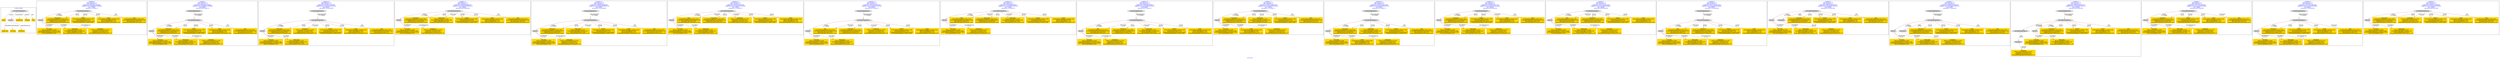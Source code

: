 digraph n0 {
fontcolor="blue"
remincross="true"
label="s01-cb.csv"
subgraph cluster_0 {
label="1-correct model"
n2[style="filled",color="white",fillcolor="lightgray",label="CulturalHeritageObject1"];
n3[shape="plaintext",style="filled",fillcolor="gold",label="Dated"];
n4[style="filled",color="white",fillcolor="lightgray",label="Person1"];
n5[shape="plaintext",style="filled",fillcolor="gold",label="Dimensions"];
n6[shape="plaintext",style="filled",fillcolor="gold",label="Medium"];
n7[shape="plaintext",style="filled",fillcolor="gold",label="Title"];
n8[shape="plaintext",style="filled",fillcolor="gold",label="Begin Date"];
n9[shape="plaintext",style="filled",fillcolor="gold",label="End Date"];
n10[shape="plaintext",style="filled",fillcolor="gold",label="Attribution"];
}
subgraph cluster_1 {
label="candidate 0\nlink coherence:1.0\nnode coherence:1.0\nconfidence:0.5625434672488391\nmapping score:0.6398954414638988\ncost:7.99998\n-precision:1.0-recall:1.0"
n12[style="filled",color="white",fillcolor="lightgray",label="CulturalHeritageObject1"];
n13[style="filled",color="white",fillcolor="lightgray",label="Person1"];
n14[shape="plaintext",style="filled",fillcolor="gold",label="End Date\n[Person,dateOfDeath,0.656]\n[CulturalHeritageObject,created,0.236]\n[CulturalHeritageObject,provenance,0.067]\n[Person,dateOfBirth,0.041]"];
n15[shape="plaintext",style="filled",fillcolor="gold",label="Begin Date\n[Person,dateOfBirth,0.335]\n[CulturalHeritageObject,created,0.302]\n[Person,dateOfDeath,0.249]\n[CulturalHeritageObject,provenance,0.113]"];
n16[shape="plaintext",style="filled",fillcolor="gold",label="Dimensions\n[CulturalHeritageObject,extent,0.981]\n[CulturalHeritageObject,description,0.013]\n[WebResource,classLink,0.003]\n[CulturalHeritageObject,provenance,0.002]"];
n17[shape="plaintext",style="filled",fillcolor="gold",label="Attribution\n[Person,nameOfThePerson,0.378]\n[Document,classLink,0.263]\n[WebResource,classLink,0.184]\n[CulturalHeritageObject,provenance,0.175]"];
n18[shape="plaintext",style="filled",fillcolor="gold",label="Medium\n[CulturalHeritageObject,medium,0.766]\n[Concept,prefLabel,0.175]\n[CulturalHeritageObject,description,0.053]\n[CulturalHeritageObject,extent,0.006]"];
n19[shape="plaintext",style="filled",fillcolor="gold",label="Dated\n[CulturalHeritageObject,created,0.476]\n[Person,dateOfBirth,0.197]\n[Person,dateOfDeath,0.176]\n[CulturalHeritageObject,provenance,0.151]"];
n20[shape="plaintext",style="filled",fillcolor="gold",label="Title\n[CulturalHeritageObject,title,0.345]\n[CulturalHeritageObject,description,0.266]\n[Document,classLink,0.222]\n[CulturalHeritageObject,provenance,0.167]"];
}
subgraph cluster_2 {
label="candidate 1\nlink coherence:1.0\nnode coherence:1.0\nconfidence:0.5625434672488391\nmapping score:0.6398954414638988\ncost:8.99997\n-precision:0.89-recall:1.0"
n22[style="filled",color="white",fillcolor="lightgray",label="CulturalHeritageObject1"];
n23[style="filled",color="white",fillcolor="lightgray",label="Person1"];
n24[style="filled",color="white",fillcolor="lightgray",label="EuropeanaAggregation1"];
n25[shape="plaintext",style="filled",fillcolor="gold",label="End Date\n[Person,dateOfDeath,0.656]\n[CulturalHeritageObject,created,0.236]\n[CulturalHeritageObject,provenance,0.067]\n[Person,dateOfBirth,0.041]"];
n26[shape="plaintext",style="filled",fillcolor="gold",label="Begin Date\n[Person,dateOfBirth,0.335]\n[CulturalHeritageObject,created,0.302]\n[Person,dateOfDeath,0.249]\n[CulturalHeritageObject,provenance,0.113]"];
n27[shape="plaintext",style="filled",fillcolor="gold",label="Dimensions\n[CulturalHeritageObject,extent,0.981]\n[CulturalHeritageObject,description,0.013]\n[WebResource,classLink,0.003]\n[CulturalHeritageObject,provenance,0.002]"];
n28[shape="plaintext",style="filled",fillcolor="gold",label="Attribution\n[Person,nameOfThePerson,0.378]\n[Document,classLink,0.263]\n[WebResource,classLink,0.184]\n[CulturalHeritageObject,provenance,0.175]"];
n29[shape="plaintext",style="filled",fillcolor="gold",label="Medium\n[CulturalHeritageObject,medium,0.766]\n[Concept,prefLabel,0.175]\n[CulturalHeritageObject,description,0.053]\n[CulturalHeritageObject,extent,0.006]"];
n30[shape="plaintext",style="filled",fillcolor="gold",label="Dated\n[CulturalHeritageObject,created,0.476]\n[Person,dateOfBirth,0.197]\n[Person,dateOfDeath,0.176]\n[CulturalHeritageObject,provenance,0.151]"];
n31[shape="plaintext",style="filled",fillcolor="gold",label="Title\n[CulturalHeritageObject,title,0.345]\n[CulturalHeritageObject,description,0.266]\n[Document,classLink,0.222]\n[CulturalHeritageObject,provenance,0.167]"];
}
subgraph cluster_3 {
label="candidate 10\nlink coherence:1.0\nnode coherence:1.0\nconfidence:0.5335931215596266\nmapping score:0.6302453262341613\ncost:8.99997\n-precision:0.78-recall:0.88"
n33[style="filled",color="white",fillcolor="lightgray",label="CulturalHeritageObject1"];
n34[style="filled",color="white",fillcolor="lightgray",label="Person1"];
n35[style="filled",color="white",fillcolor="lightgray",label="EuropeanaAggregation1"];
n36[shape="plaintext",style="filled",fillcolor="gold",label="End Date\n[Person,dateOfDeath,0.656]\n[CulturalHeritageObject,created,0.236]\n[CulturalHeritageObject,provenance,0.067]\n[Person,dateOfBirth,0.041]"];
n37[shape="plaintext",style="filled",fillcolor="gold",label="Begin Date\n[Person,dateOfBirth,0.335]\n[CulturalHeritageObject,created,0.302]\n[Person,dateOfDeath,0.249]\n[CulturalHeritageObject,provenance,0.113]"];
n38[shape="plaintext",style="filled",fillcolor="gold",label="Dimensions\n[CulturalHeritageObject,extent,0.981]\n[CulturalHeritageObject,description,0.013]\n[WebResource,classLink,0.003]\n[CulturalHeritageObject,provenance,0.002]"];
n39[shape="plaintext",style="filled",fillcolor="gold",label="Attribution\n[Person,nameOfThePerson,0.378]\n[Document,classLink,0.263]\n[WebResource,classLink,0.184]\n[CulturalHeritageObject,provenance,0.175]"];
n40[shape="plaintext",style="filled",fillcolor="gold",label="Medium\n[CulturalHeritageObject,medium,0.766]\n[Concept,prefLabel,0.175]\n[CulturalHeritageObject,description,0.053]\n[CulturalHeritageObject,extent,0.006]"];
n41[shape="plaintext",style="filled",fillcolor="gold",label="Dated\n[CulturalHeritageObject,created,0.476]\n[Person,dateOfBirth,0.197]\n[Person,dateOfDeath,0.176]\n[CulturalHeritageObject,provenance,0.151]"];
n42[shape="plaintext",style="filled",fillcolor="gold",label="Title\n[CulturalHeritageObject,title,0.345]\n[CulturalHeritageObject,description,0.266]\n[Document,classLink,0.222]\n[CulturalHeritageObject,provenance,0.167]"];
}
subgraph cluster_4 {
label="candidate 11\nlink coherence:1.0\nnode coherence:1.0\nconfidence:0.5309203993863635\nmapping score:0.6293544188430736\ncost:7.99998\n-precision:0.88-recall:0.88"
n44[style="filled",color="white",fillcolor="lightgray",label="CulturalHeritageObject1"];
n45[style="filled",color="white",fillcolor="lightgray",label="Person1"];
n46[shape="plaintext",style="filled",fillcolor="gold",label="End Date\n[Person,dateOfDeath,0.656]\n[CulturalHeritageObject,created,0.236]\n[CulturalHeritageObject,provenance,0.067]\n[Person,dateOfBirth,0.041]"];
n47[shape="plaintext",style="filled",fillcolor="gold",label="Dimensions\n[CulturalHeritageObject,extent,0.981]\n[CulturalHeritageObject,description,0.013]\n[WebResource,classLink,0.003]\n[CulturalHeritageObject,provenance,0.002]"];
n48[shape="plaintext",style="filled",fillcolor="gold",label="Attribution\n[Person,nameOfThePerson,0.378]\n[Document,classLink,0.263]\n[WebResource,classLink,0.184]\n[CulturalHeritageObject,provenance,0.175]"];
n49[shape="plaintext",style="filled",fillcolor="gold",label="Begin Date\n[Person,dateOfBirth,0.335]\n[CulturalHeritageObject,created,0.302]\n[Person,dateOfDeath,0.249]\n[CulturalHeritageObject,provenance,0.113]"];
n50[shape="plaintext",style="filled",fillcolor="gold",label="Medium\n[CulturalHeritageObject,medium,0.766]\n[Concept,prefLabel,0.175]\n[CulturalHeritageObject,description,0.053]\n[CulturalHeritageObject,extent,0.006]"];
n51[shape="plaintext",style="filled",fillcolor="gold",label="Dated\n[CulturalHeritageObject,created,0.476]\n[Person,dateOfBirth,0.197]\n[Person,dateOfDeath,0.176]\n[CulturalHeritageObject,provenance,0.151]"];
n52[shape="plaintext",style="filled",fillcolor="gold",label="Title\n[CulturalHeritageObject,title,0.345]\n[CulturalHeritageObject,description,0.266]\n[Document,classLink,0.222]\n[CulturalHeritageObject,provenance,0.167]"];
}
subgraph cluster_5 {
label="candidate 12\nlink coherence:1.0\nnode coherence:1.0\nconfidence:0.5309203993863635\nmapping score:0.6293544188430736\ncost:8.99997\n-precision:0.78-recall:0.88"
n54[style="filled",color="white",fillcolor="lightgray",label="CulturalHeritageObject1"];
n55[style="filled",color="white",fillcolor="lightgray",label="Person1"];
n56[style="filled",color="white",fillcolor="lightgray",label="EuropeanaAggregation1"];
n57[shape="plaintext",style="filled",fillcolor="gold",label="End Date\n[Person,dateOfDeath,0.656]\n[CulturalHeritageObject,created,0.236]\n[CulturalHeritageObject,provenance,0.067]\n[Person,dateOfBirth,0.041]"];
n58[shape="plaintext",style="filled",fillcolor="gold",label="Dimensions\n[CulturalHeritageObject,extent,0.981]\n[CulturalHeritageObject,description,0.013]\n[WebResource,classLink,0.003]\n[CulturalHeritageObject,provenance,0.002]"];
n59[shape="plaintext",style="filled",fillcolor="gold",label="Attribution\n[Person,nameOfThePerson,0.378]\n[Document,classLink,0.263]\n[WebResource,classLink,0.184]\n[CulturalHeritageObject,provenance,0.175]"];
n60[shape="plaintext",style="filled",fillcolor="gold",label="Begin Date\n[Person,dateOfBirth,0.335]\n[CulturalHeritageObject,created,0.302]\n[Person,dateOfDeath,0.249]\n[CulturalHeritageObject,provenance,0.113]"];
n61[shape="plaintext",style="filled",fillcolor="gold",label="Medium\n[CulturalHeritageObject,medium,0.766]\n[Concept,prefLabel,0.175]\n[CulturalHeritageObject,description,0.053]\n[CulturalHeritageObject,extent,0.006]"];
n62[shape="plaintext",style="filled",fillcolor="gold",label="Dated\n[CulturalHeritageObject,created,0.476]\n[Person,dateOfBirth,0.197]\n[Person,dateOfDeath,0.176]\n[CulturalHeritageObject,provenance,0.151]"];
n63[shape="plaintext",style="filled",fillcolor="gold",label="Title\n[CulturalHeritageObject,title,0.345]\n[CulturalHeritageObject,description,0.266]\n[Document,classLink,0.222]\n[CulturalHeritageObject,provenance,0.167]"];
}
subgraph cluster_6 {
label="candidate 13\nlink coherence:1.0\nnode coherence:1.0\nconfidence:0.5222267051081305\nmapping score:0.6264565207503292\ncost:7.99998\n-precision:0.75-recall:0.75"
n65[style="filled",color="white",fillcolor="lightgray",label="CulturalHeritageObject1"];
n66[style="filled",color="white",fillcolor="lightgray",label="Person1"];
n67[shape="plaintext",style="filled",fillcolor="gold",label="End Date\n[Person,dateOfDeath,0.656]\n[CulturalHeritageObject,created,0.236]\n[CulturalHeritageObject,provenance,0.067]\n[Person,dateOfBirth,0.041]"];
n68[shape="plaintext",style="filled",fillcolor="gold",label="Title\n[CulturalHeritageObject,title,0.345]\n[CulturalHeritageObject,description,0.266]\n[Document,classLink,0.222]\n[CulturalHeritageObject,provenance,0.167]"];
n69[shape="plaintext",style="filled",fillcolor="gold",label="Begin Date\n[Person,dateOfBirth,0.335]\n[CulturalHeritageObject,created,0.302]\n[Person,dateOfDeath,0.249]\n[CulturalHeritageObject,provenance,0.113]"];
n70[shape="plaintext",style="filled",fillcolor="gold",label="Dimensions\n[CulturalHeritageObject,extent,0.981]\n[CulturalHeritageObject,description,0.013]\n[WebResource,classLink,0.003]\n[CulturalHeritageObject,provenance,0.002]"];
n71[shape="plaintext",style="filled",fillcolor="gold",label="Attribution\n[Person,nameOfThePerson,0.378]\n[Document,classLink,0.263]\n[WebResource,classLink,0.184]\n[CulturalHeritageObject,provenance,0.175]"];
n72[shape="plaintext",style="filled",fillcolor="gold",label="Medium\n[CulturalHeritageObject,medium,0.766]\n[Concept,prefLabel,0.175]\n[CulturalHeritageObject,description,0.053]\n[CulturalHeritageObject,extent,0.006]"];
n73[shape="plaintext",style="filled",fillcolor="gold",label="Dated\n[CulturalHeritageObject,created,0.476]\n[Person,dateOfBirth,0.197]\n[Person,dateOfDeath,0.176]\n[CulturalHeritageObject,provenance,0.151]"];
}
subgraph cluster_7 {
label="candidate 14\nlink coherence:1.0\nnode coherence:1.0\nconfidence:0.5222267051081305\nmapping score:0.6264565207503292\ncost:8.99997\n-precision:0.67-recall:0.75"
n75[style="filled",color="white",fillcolor="lightgray",label="CulturalHeritageObject1"];
n76[style="filled",color="white",fillcolor="lightgray",label="Person1"];
n77[style="filled",color="white",fillcolor="lightgray",label="EuropeanaAggregation1"];
n78[shape="plaintext",style="filled",fillcolor="gold",label="End Date\n[Person,dateOfDeath,0.656]\n[CulturalHeritageObject,created,0.236]\n[CulturalHeritageObject,provenance,0.067]\n[Person,dateOfBirth,0.041]"];
n79[shape="plaintext",style="filled",fillcolor="gold",label="Title\n[CulturalHeritageObject,title,0.345]\n[CulturalHeritageObject,description,0.266]\n[Document,classLink,0.222]\n[CulturalHeritageObject,provenance,0.167]"];
n80[shape="plaintext",style="filled",fillcolor="gold",label="Begin Date\n[Person,dateOfBirth,0.335]\n[CulturalHeritageObject,created,0.302]\n[Person,dateOfDeath,0.249]\n[CulturalHeritageObject,provenance,0.113]"];
n81[shape="plaintext",style="filled",fillcolor="gold",label="Dimensions\n[CulturalHeritageObject,extent,0.981]\n[CulturalHeritageObject,description,0.013]\n[WebResource,classLink,0.003]\n[CulturalHeritageObject,provenance,0.002]"];
n82[shape="plaintext",style="filled",fillcolor="gold",label="Attribution\n[Person,nameOfThePerson,0.378]\n[Document,classLink,0.263]\n[WebResource,classLink,0.184]\n[CulturalHeritageObject,provenance,0.175]"];
n83[shape="plaintext",style="filled",fillcolor="gold",label="Medium\n[CulturalHeritageObject,medium,0.766]\n[Concept,prefLabel,0.175]\n[CulturalHeritageObject,description,0.053]\n[CulturalHeritageObject,extent,0.006]"];
n84[shape="plaintext",style="filled",fillcolor="gold",label="Dated\n[CulturalHeritageObject,created,0.476]\n[Person,dateOfBirth,0.197]\n[Person,dateOfDeath,0.176]\n[CulturalHeritageObject,provenance,0.151]"];
}
subgraph cluster_8 {
label="candidate 15\nlink coherence:1.0\nnode coherence:1.0\nconfidence:0.5195539829348673\nmapping score:0.6255656133592415\ncost:7.99998\n-precision:0.75-recall:0.75"
n86[style="filled",color="white",fillcolor="lightgray",label="CulturalHeritageObject1"];
n87[style="filled",color="white",fillcolor="lightgray",label="Person1"];
n88[shape="plaintext",style="filled",fillcolor="gold",label="End Date\n[Person,dateOfDeath,0.656]\n[CulturalHeritageObject,created,0.236]\n[CulturalHeritageObject,provenance,0.067]\n[Person,dateOfBirth,0.041]"];
n89[shape="plaintext",style="filled",fillcolor="gold",label="Title\n[CulturalHeritageObject,title,0.345]\n[CulturalHeritageObject,description,0.266]\n[Document,classLink,0.222]\n[CulturalHeritageObject,provenance,0.167]"];
n90[shape="plaintext",style="filled",fillcolor="gold",label="Dimensions\n[CulturalHeritageObject,extent,0.981]\n[CulturalHeritageObject,description,0.013]\n[WebResource,classLink,0.003]\n[CulturalHeritageObject,provenance,0.002]"];
n91[shape="plaintext",style="filled",fillcolor="gold",label="Attribution\n[Person,nameOfThePerson,0.378]\n[Document,classLink,0.263]\n[WebResource,classLink,0.184]\n[CulturalHeritageObject,provenance,0.175]"];
n92[shape="plaintext",style="filled",fillcolor="gold",label="Begin Date\n[Person,dateOfBirth,0.335]\n[CulturalHeritageObject,created,0.302]\n[Person,dateOfDeath,0.249]\n[CulturalHeritageObject,provenance,0.113]"];
n93[shape="plaintext",style="filled",fillcolor="gold",label="Medium\n[CulturalHeritageObject,medium,0.766]\n[Concept,prefLabel,0.175]\n[CulturalHeritageObject,description,0.053]\n[CulturalHeritageObject,extent,0.006]"];
n94[shape="plaintext",style="filled",fillcolor="gold",label="Dated\n[CulturalHeritageObject,created,0.476]\n[Person,dateOfBirth,0.197]\n[Person,dateOfDeath,0.176]\n[CulturalHeritageObject,provenance,0.151]"];
}
subgraph cluster_9 {
label="candidate 16\nlink coherence:1.0\nnode coherence:1.0\nconfidence:0.5195539829348673\nmapping score:0.6255656133592415\ncost:8.99997\n-precision:0.67-recall:0.75"
n96[style="filled",color="white",fillcolor="lightgray",label="CulturalHeritageObject1"];
n97[style="filled",color="white",fillcolor="lightgray",label="Person1"];
n98[style="filled",color="white",fillcolor="lightgray",label="EuropeanaAggregation1"];
n99[shape="plaintext",style="filled",fillcolor="gold",label="End Date\n[Person,dateOfDeath,0.656]\n[CulturalHeritageObject,created,0.236]\n[CulturalHeritageObject,provenance,0.067]\n[Person,dateOfBirth,0.041]"];
n100[shape="plaintext",style="filled",fillcolor="gold",label="Title\n[CulturalHeritageObject,title,0.345]\n[CulturalHeritageObject,description,0.266]\n[Document,classLink,0.222]\n[CulturalHeritageObject,provenance,0.167]"];
n101[shape="plaintext",style="filled",fillcolor="gold",label="Dimensions\n[CulturalHeritageObject,extent,0.981]\n[CulturalHeritageObject,description,0.013]\n[WebResource,classLink,0.003]\n[CulturalHeritageObject,provenance,0.002]"];
n102[shape="plaintext",style="filled",fillcolor="gold",label="Attribution\n[Person,nameOfThePerson,0.378]\n[Document,classLink,0.263]\n[WebResource,classLink,0.184]\n[CulturalHeritageObject,provenance,0.175]"];
n103[shape="plaintext",style="filled",fillcolor="gold",label="Begin Date\n[Person,dateOfBirth,0.335]\n[CulturalHeritageObject,created,0.302]\n[Person,dateOfDeath,0.249]\n[CulturalHeritageObject,provenance,0.113]"];
n104[shape="plaintext",style="filled",fillcolor="gold",label="Medium\n[CulturalHeritageObject,medium,0.766]\n[Concept,prefLabel,0.175]\n[CulturalHeritageObject,description,0.053]\n[CulturalHeritageObject,extent,0.006]"];
n105[shape="plaintext",style="filled",fillcolor="gold",label="Dated\n[CulturalHeritageObject,created,0.476]\n[Person,dateOfBirth,0.197]\n[Person,dateOfDeath,0.176]\n[CulturalHeritageObject,provenance,0.151]"];
}
subgraph cluster_10 {
label="candidate 17\nlink coherence:1.0\nnode coherence:1.0\nconfidence:0.5180157300412589\nmapping score:0.6250528623947054\ncost:7.99998\n-precision:0.75-recall:0.75"
n107[style="filled",color="white",fillcolor="lightgray",label="CulturalHeritageObject1"];
n108[style="filled",color="white",fillcolor="lightgray",label="Person1"];
n109[shape="plaintext",style="filled",fillcolor="gold",label="End Date\n[Person,dateOfDeath,0.656]\n[CulturalHeritageObject,created,0.236]\n[CulturalHeritageObject,provenance,0.067]\n[Person,dateOfBirth,0.041]"];
n110[shape="plaintext",style="filled",fillcolor="gold",label="Dated\n[CulturalHeritageObject,created,0.476]\n[Person,dateOfBirth,0.197]\n[Person,dateOfDeath,0.176]\n[CulturalHeritageObject,provenance,0.151]"];
n111[shape="plaintext",style="filled",fillcolor="gold",label="Dimensions\n[CulturalHeritageObject,extent,0.981]\n[CulturalHeritageObject,description,0.013]\n[WebResource,classLink,0.003]\n[CulturalHeritageObject,provenance,0.002]"];
n112[shape="plaintext",style="filled",fillcolor="gold",label="Attribution\n[Person,nameOfThePerson,0.378]\n[Document,classLink,0.263]\n[WebResource,classLink,0.184]\n[CulturalHeritageObject,provenance,0.175]"];
n113[shape="plaintext",style="filled",fillcolor="gold",label="Begin Date\n[Person,dateOfBirth,0.335]\n[CulturalHeritageObject,created,0.302]\n[Person,dateOfDeath,0.249]\n[CulturalHeritageObject,provenance,0.113]"];
n114[shape="plaintext",style="filled",fillcolor="gold",label="Medium\n[CulturalHeritageObject,medium,0.766]\n[Concept,prefLabel,0.175]\n[CulturalHeritageObject,description,0.053]\n[CulturalHeritageObject,extent,0.006]"];
n115[shape="plaintext",style="filled",fillcolor="gold",label="Title\n[CulturalHeritageObject,title,0.345]\n[CulturalHeritageObject,description,0.266]\n[Document,classLink,0.222]\n[CulturalHeritageObject,provenance,0.167]"];
}
subgraph cluster_11 {
label="candidate 18\nlink coherence:1.0\nnode coherence:1.0\nconfidence:0.5180157300412589\nmapping score:0.6250528623947054\ncost:8.99997\n-precision:0.67-recall:0.75"
n117[style="filled",color="white",fillcolor="lightgray",label="CulturalHeritageObject1"];
n118[style="filled",color="white",fillcolor="lightgray",label="Person1"];
n119[style="filled",color="white",fillcolor="lightgray",label="EuropeanaAggregation1"];
n120[shape="plaintext",style="filled",fillcolor="gold",label="End Date\n[Person,dateOfDeath,0.656]\n[CulturalHeritageObject,created,0.236]\n[CulturalHeritageObject,provenance,0.067]\n[Person,dateOfBirth,0.041]"];
n121[shape="plaintext",style="filled",fillcolor="gold",label="Dated\n[CulturalHeritageObject,created,0.476]\n[Person,dateOfBirth,0.197]\n[Person,dateOfDeath,0.176]\n[CulturalHeritageObject,provenance,0.151]"];
n122[shape="plaintext",style="filled",fillcolor="gold",label="Dimensions\n[CulturalHeritageObject,extent,0.981]\n[CulturalHeritageObject,description,0.013]\n[WebResource,classLink,0.003]\n[CulturalHeritageObject,provenance,0.002]"];
n123[shape="plaintext",style="filled",fillcolor="gold",label="Attribution\n[Person,nameOfThePerson,0.378]\n[Document,classLink,0.263]\n[WebResource,classLink,0.184]\n[CulturalHeritageObject,provenance,0.175]"];
n124[shape="plaintext",style="filled",fillcolor="gold",label="Begin Date\n[Person,dateOfBirth,0.335]\n[CulturalHeritageObject,created,0.302]\n[Person,dateOfDeath,0.249]\n[CulturalHeritageObject,provenance,0.113]"];
n125[shape="plaintext",style="filled",fillcolor="gold",label="Medium\n[CulturalHeritageObject,medium,0.766]\n[Concept,prefLabel,0.175]\n[CulturalHeritageObject,description,0.053]\n[CulturalHeritageObject,extent,0.006]"];
n126[shape="plaintext",style="filled",fillcolor="gold",label="Title\n[CulturalHeritageObject,title,0.345]\n[CulturalHeritageObject,description,0.266]\n[Document,classLink,0.222]\n[CulturalHeritageObject,provenance,0.167]"];
}
subgraph cluster_12 {
label="candidate 19\nlink coherence:1.0\nnode coherence:1.0\nconfidence:0.5159937973377374\nmapping score:0.6243788848268649\ncost:7.99998\n-precision:0.88-recall:0.88"
n128[style="filled",color="white",fillcolor="lightgray",label="CulturalHeritageObject1"];
n129[style="filled",color="white",fillcolor="lightgray",label="Person1"];
n130[shape="plaintext",style="filled",fillcolor="gold",label="End Date\n[Person,dateOfDeath,0.656]\n[CulturalHeritageObject,created,0.236]\n[CulturalHeritageObject,provenance,0.067]\n[Person,dateOfBirth,0.041]"];
n131[shape="plaintext",style="filled",fillcolor="gold",label="Begin Date\n[Person,dateOfBirth,0.335]\n[CulturalHeritageObject,created,0.302]\n[Person,dateOfDeath,0.249]\n[CulturalHeritageObject,provenance,0.113]"];
n132[shape="plaintext",style="filled",fillcolor="gold",label="Dimensions\n[CulturalHeritageObject,extent,0.981]\n[CulturalHeritageObject,description,0.013]\n[WebResource,classLink,0.003]\n[CulturalHeritageObject,provenance,0.002]"];
n133[shape="plaintext",style="filled",fillcolor="gold",label="Attribution\n[Person,nameOfThePerson,0.378]\n[Document,classLink,0.263]\n[WebResource,classLink,0.184]\n[CulturalHeritageObject,provenance,0.175]"];
n134[shape="plaintext",style="filled",fillcolor="gold",label="Medium\n[CulturalHeritageObject,medium,0.766]\n[Concept,prefLabel,0.175]\n[CulturalHeritageObject,description,0.053]\n[CulturalHeritageObject,extent,0.006]"];
n135[shape="plaintext",style="filled",fillcolor="gold",label="Dated\n[CulturalHeritageObject,created,0.476]\n[Person,dateOfBirth,0.197]\n[Person,dateOfDeath,0.176]\n[CulturalHeritageObject,provenance,0.151]"];
n136[shape="plaintext",style="filled",fillcolor="gold",label="Title\n[CulturalHeritageObject,title,0.345]\n[CulturalHeritageObject,description,0.266]\n[Document,classLink,0.222]\n[CulturalHeritageObject,provenance,0.167]"];
}
subgraph cluster_13 {
label="candidate 2\nlink coherence:1.0\nnode coherence:1.0\nconfidence:0.5511770507973429\nmapping score:0.6361066359800667\ncost:7.99998\n-precision:0.88-recall:0.88"
n138[style="filled",color="white",fillcolor="lightgray",label="CulturalHeritageObject1"];
n139[style="filled",color="white",fillcolor="lightgray",label="Person1"];
n140[shape="plaintext",style="filled",fillcolor="gold",label="End Date\n[Person,dateOfDeath,0.656]\n[CulturalHeritageObject,created,0.236]\n[CulturalHeritageObject,provenance,0.067]\n[Person,dateOfBirth,0.041]"];
n141[shape="plaintext",style="filled",fillcolor="gold",label="Title\n[CulturalHeritageObject,title,0.345]\n[CulturalHeritageObject,description,0.266]\n[Document,classLink,0.222]\n[CulturalHeritageObject,provenance,0.167]"];
n142[shape="plaintext",style="filled",fillcolor="gold",label="Begin Date\n[Person,dateOfBirth,0.335]\n[CulturalHeritageObject,created,0.302]\n[Person,dateOfDeath,0.249]\n[CulturalHeritageObject,provenance,0.113]"];
n143[shape="plaintext",style="filled",fillcolor="gold",label="Dimensions\n[CulturalHeritageObject,extent,0.981]\n[CulturalHeritageObject,description,0.013]\n[WebResource,classLink,0.003]\n[CulturalHeritageObject,provenance,0.002]"];
n144[shape="plaintext",style="filled",fillcolor="gold",label="Attribution\n[Person,nameOfThePerson,0.378]\n[Document,classLink,0.263]\n[WebResource,classLink,0.184]\n[CulturalHeritageObject,provenance,0.175]"];
n145[shape="plaintext",style="filled",fillcolor="gold",label="Medium\n[CulturalHeritageObject,medium,0.766]\n[Concept,prefLabel,0.175]\n[CulturalHeritageObject,description,0.053]\n[CulturalHeritageObject,extent,0.006]"];
n146[shape="plaintext",style="filled",fillcolor="gold",label="Dated\n[CulturalHeritageObject,created,0.476]\n[Person,dateOfBirth,0.197]\n[Person,dateOfDeath,0.176]\n[CulturalHeritageObject,provenance,0.151]"];
}
subgraph cluster_14 {
label="candidate 3\nlink coherence:1.0\nnode coherence:1.0\nconfidence:0.5511770507973429\nmapping score:0.6361066359800667\ncost:8.99997\n-precision:0.78-recall:0.88"
n148[style="filled",color="white",fillcolor="lightgray",label="CulturalHeritageObject1"];
n149[style="filled",color="white",fillcolor="lightgray",label="Person1"];
n150[style="filled",color="white",fillcolor="lightgray",label="EuropeanaAggregation1"];
n151[shape="plaintext",style="filled",fillcolor="gold",label="End Date\n[Person,dateOfDeath,0.656]\n[CulturalHeritageObject,created,0.236]\n[CulturalHeritageObject,provenance,0.067]\n[Person,dateOfBirth,0.041]"];
n152[shape="plaintext",style="filled",fillcolor="gold",label="Title\n[CulturalHeritageObject,title,0.345]\n[CulturalHeritageObject,description,0.266]\n[Document,classLink,0.222]\n[CulturalHeritageObject,provenance,0.167]"];
n153[shape="plaintext",style="filled",fillcolor="gold",label="Begin Date\n[Person,dateOfBirth,0.335]\n[CulturalHeritageObject,created,0.302]\n[Person,dateOfDeath,0.249]\n[CulturalHeritageObject,provenance,0.113]"];
n154[shape="plaintext",style="filled",fillcolor="gold",label="Dimensions\n[CulturalHeritageObject,extent,0.981]\n[CulturalHeritageObject,description,0.013]\n[WebResource,classLink,0.003]\n[CulturalHeritageObject,provenance,0.002]"];
n155[shape="plaintext",style="filled",fillcolor="gold",label="Attribution\n[Person,nameOfThePerson,0.378]\n[Document,classLink,0.263]\n[WebResource,classLink,0.184]\n[CulturalHeritageObject,provenance,0.175]"];
n156[shape="plaintext",style="filled",fillcolor="gold",label="Medium\n[CulturalHeritageObject,medium,0.766]\n[Concept,prefLabel,0.175]\n[CulturalHeritageObject,description,0.053]\n[CulturalHeritageObject,extent,0.006]"];
n157[shape="plaintext",style="filled",fillcolor="gold",label="Dated\n[CulturalHeritageObject,created,0.476]\n[Person,dateOfBirth,0.197]\n[Person,dateOfDeath,0.176]\n[CulturalHeritageObject,provenance,0.151]"];
}
subgraph cluster_15 {
label="candidate 4\nlink coherence:1.0\nnode coherence:1.0\nconfidence:0.5460407982261566\nmapping score:0.6105850279801475\ncost:8.99998\n-precision:0.78-recall:0.88"
n159[style="filled",color="white",fillcolor="lightgray",label="CulturalHeritageObject1"];
n160[style="filled",color="white",fillcolor="lightgray",label="Person1"];
n161[style="filled",color="white",fillcolor="lightgray",label="Document1"];
n162[shape="plaintext",style="filled",fillcolor="gold",label="End Date\n[Person,dateOfDeath,0.656]\n[CulturalHeritageObject,created,0.236]\n[CulturalHeritageObject,provenance,0.067]\n[Person,dateOfBirth,0.041]"];
n163[shape="plaintext",style="filled",fillcolor="gold",label="Begin Date\n[Person,dateOfBirth,0.335]\n[CulturalHeritageObject,created,0.302]\n[Person,dateOfDeath,0.249]\n[CulturalHeritageObject,provenance,0.113]"];
n164[shape="plaintext",style="filled",fillcolor="gold",label="Dimensions\n[CulturalHeritageObject,extent,0.981]\n[CulturalHeritageObject,description,0.013]\n[WebResource,classLink,0.003]\n[CulturalHeritageObject,provenance,0.002]"];
n165[shape="plaintext",style="filled",fillcolor="gold",label="Attribution\n[Person,nameOfThePerson,0.378]\n[Document,classLink,0.263]\n[WebResource,classLink,0.184]\n[CulturalHeritageObject,provenance,0.175]"];
n166[shape="plaintext",style="filled",fillcolor="gold",label="Medium\n[CulturalHeritageObject,medium,0.766]\n[Concept,prefLabel,0.175]\n[CulturalHeritageObject,description,0.053]\n[CulturalHeritageObject,extent,0.006]"];
n167[shape="plaintext",style="filled",fillcolor="gold",label="Dated\n[CulturalHeritageObject,created,0.476]\n[Person,dateOfBirth,0.197]\n[Person,dateOfDeath,0.176]\n[CulturalHeritageObject,provenance,0.151]"];
n168[shape="plaintext",style="filled",fillcolor="gold",label="Title\n[CulturalHeritageObject,title,0.345]\n[CulturalHeritageObject,description,0.266]\n[Document,classLink,0.222]\n[CulturalHeritageObject,provenance,0.167]"];
}
subgraph cluster_16 {
label="candidate 5\nlink coherence:1.0\nnode coherence:1.0\nconfidence:0.5460407982261566\nmapping score:0.6105850279801475\ncost:9.99997\n-precision:0.7-recall:0.88"
n170[style="filled",color="white",fillcolor="lightgray",label="CulturalHeritageObject1"];
n171[style="filled",color="white",fillcolor="lightgray",label="Person1"];
n172[style="filled",color="white",fillcolor="lightgray",label="Document1"];
n173[style="filled",color="white",fillcolor="lightgray",label="EuropeanaAggregation1"];
n174[shape="plaintext",style="filled",fillcolor="gold",label="End Date\n[Person,dateOfDeath,0.656]\n[CulturalHeritageObject,created,0.236]\n[CulturalHeritageObject,provenance,0.067]\n[Person,dateOfBirth,0.041]"];
n175[shape="plaintext",style="filled",fillcolor="gold",label="Begin Date\n[Person,dateOfBirth,0.335]\n[CulturalHeritageObject,created,0.302]\n[Person,dateOfDeath,0.249]\n[CulturalHeritageObject,provenance,0.113]"];
n176[shape="plaintext",style="filled",fillcolor="gold",label="Dimensions\n[CulturalHeritageObject,extent,0.981]\n[CulturalHeritageObject,description,0.013]\n[WebResource,classLink,0.003]\n[CulturalHeritageObject,provenance,0.002]"];
n177[shape="plaintext",style="filled",fillcolor="gold",label="Attribution\n[Person,nameOfThePerson,0.378]\n[Document,classLink,0.263]\n[WebResource,classLink,0.184]\n[CulturalHeritageObject,provenance,0.175]"];
n178[shape="plaintext",style="filled",fillcolor="gold",label="Medium\n[CulturalHeritageObject,medium,0.766]\n[Concept,prefLabel,0.175]\n[CulturalHeritageObject,description,0.053]\n[CulturalHeritageObject,extent,0.006]"];
n179[shape="plaintext",style="filled",fillcolor="gold",label="Dated\n[CulturalHeritageObject,created,0.476]\n[Person,dateOfBirth,0.197]\n[Person,dateOfDeath,0.176]\n[CulturalHeritageObject,provenance,0.151]"];
n180[shape="plaintext",style="filled",fillcolor="gold",label="Title\n[CulturalHeritageObject,title,0.345]\n[CulturalHeritageObject,description,0.266]\n[Document,classLink,0.222]\n[CulturalHeritageObject,provenance,0.167]"];
}
subgraph cluster_17 {
label="candidate 6\nlink coherence:1.0\nnode coherence:1.0\nconfidence:0.5460407982261566\nmapping score:0.6105850279801475\ncost:10.99996\n-precision:0.64-recall:0.88"
n182[style="filled",color="white",fillcolor="lightgray",label="CulturalHeritageObject1"];
n183[style="filled",color="white",fillcolor="lightgray",label="CulturalHeritageObject2"];
n184[style="filled",color="white",fillcolor="lightgray",label="Person1"];
n185[style="filled",color="white",fillcolor="lightgray",label="Document2"];
n186[style="filled",color="white",fillcolor="lightgray",label="EuropeanaAggregation1"];
n187[shape="plaintext",style="filled",fillcolor="gold",label="End Date\n[Person,dateOfDeath,0.656]\n[CulturalHeritageObject,created,0.236]\n[CulturalHeritageObject,provenance,0.067]\n[Person,dateOfBirth,0.041]"];
n188[shape="plaintext",style="filled",fillcolor="gold",label="Begin Date\n[Person,dateOfBirth,0.335]\n[CulturalHeritageObject,created,0.302]\n[Person,dateOfDeath,0.249]\n[CulturalHeritageObject,provenance,0.113]"];
n189[shape="plaintext",style="filled",fillcolor="gold",label="Dimensions\n[CulturalHeritageObject,extent,0.981]\n[CulturalHeritageObject,description,0.013]\n[WebResource,classLink,0.003]\n[CulturalHeritageObject,provenance,0.002]"];
n190[shape="plaintext",style="filled",fillcolor="gold",label="Attribution\n[Person,nameOfThePerson,0.378]\n[Document,classLink,0.263]\n[WebResource,classLink,0.184]\n[CulturalHeritageObject,provenance,0.175]"];
n191[shape="plaintext",style="filled",fillcolor="gold",label="Medium\n[CulturalHeritageObject,medium,0.766]\n[Concept,prefLabel,0.175]\n[CulturalHeritageObject,description,0.053]\n[CulturalHeritageObject,extent,0.006]"];
n192[shape="plaintext",style="filled",fillcolor="gold",label="Dated\n[CulturalHeritageObject,created,0.476]\n[Person,dateOfBirth,0.197]\n[Person,dateOfDeath,0.176]\n[CulturalHeritageObject,provenance,0.151]"];
n193[shape="plaintext",style="filled",fillcolor="gold",label="Title\n[CulturalHeritageObject,title,0.345]\n[CulturalHeritageObject,description,0.266]\n[Document,classLink,0.222]\n[CulturalHeritageObject,provenance,0.167]"];
}
subgraph cluster_18 {
label="candidate 7\nlink coherence:1.0\nnode coherence:1.0\nconfidence:0.5371331615092266\nmapping score:0.6314253395506947\ncost:7.99998\n-precision:0.88-recall:0.88"
n195[style="filled",color="white",fillcolor="lightgray",label="CulturalHeritageObject1"];
n196[style="filled",color="white",fillcolor="lightgray",label="Person1"];
n197[shape="plaintext",style="filled",fillcolor="gold",label="End Date\n[Person,dateOfDeath,0.656]\n[CulturalHeritageObject,created,0.236]\n[CulturalHeritageObject,provenance,0.067]\n[Person,dateOfBirth,0.041]"];
n198[shape="plaintext",style="filled",fillcolor="gold",label="Begin Date\n[Person,dateOfBirth,0.335]\n[CulturalHeritageObject,created,0.302]\n[Person,dateOfDeath,0.249]\n[CulturalHeritageObject,provenance,0.113]"];
n199[shape="plaintext",style="filled",fillcolor="gold",label="Dimensions\n[CulturalHeritageObject,extent,0.981]\n[CulturalHeritageObject,description,0.013]\n[WebResource,classLink,0.003]\n[CulturalHeritageObject,provenance,0.002]"];
n200[shape="plaintext",style="filled",fillcolor="gold",label="Attribution\n[Person,nameOfThePerson,0.378]\n[Document,classLink,0.263]\n[WebResource,classLink,0.184]\n[CulturalHeritageObject,provenance,0.175]"];
n201[shape="plaintext",style="filled",fillcolor="gold",label="Medium\n[CulturalHeritageObject,medium,0.766]\n[Concept,prefLabel,0.175]\n[CulturalHeritageObject,description,0.053]\n[CulturalHeritageObject,extent,0.006]"];
n202[shape="plaintext",style="filled",fillcolor="gold",label="Dated\n[CulturalHeritageObject,created,0.476]\n[Person,dateOfBirth,0.197]\n[Person,dateOfDeath,0.176]\n[CulturalHeritageObject,provenance,0.151]"];
n203[shape="plaintext",style="filled",fillcolor="gold",label="Title\n[CulturalHeritageObject,title,0.345]\n[CulturalHeritageObject,description,0.266]\n[Document,classLink,0.222]\n[CulturalHeritageObject,provenance,0.167]"];
}
subgraph cluster_19 {
label="candidate 8\nlink coherence:1.0\nnode coherence:1.0\nconfidence:0.5371331615092266\nmapping score:0.6314253395506947\ncost:8.99997\n-precision:0.78-recall:0.88"
n205[style="filled",color="white",fillcolor="lightgray",label="CulturalHeritageObject1"];
n206[style="filled",color="white",fillcolor="lightgray",label="Person1"];
n207[style="filled",color="white",fillcolor="lightgray",label="EuropeanaAggregation1"];
n208[shape="plaintext",style="filled",fillcolor="gold",label="End Date\n[Person,dateOfDeath,0.656]\n[CulturalHeritageObject,created,0.236]\n[CulturalHeritageObject,provenance,0.067]\n[Person,dateOfBirth,0.041]"];
n209[shape="plaintext",style="filled",fillcolor="gold",label="Begin Date\n[Person,dateOfBirth,0.335]\n[CulturalHeritageObject,created,0.302]\n[Person,dateOfDeath,0.249]\n[CulturalHeritageObject,provenance,0.113]"];
n210[shape="plaintext",style="filled",fillcolor="gold",label="Dimensions\n[CulturalHeritageObject,extent,0.981]\n[CulturalHeritageObject,description,0.013]\n[WebResource,classLink,0.003]\n[CulturalHeritageObject,provenance,0.002]"];
n211[shape="plaintext",style="filled",fillcolor="gold",label="Attribution\n[Person,nameOfThePerson,0.378]\n[Document,classLink,0.263]\n[WebResource,classLink,0.184]\n[CulturalHeritageObject,provenance,0.175]"];
n212[shape="plaintext",style="filled",fillcolor="gold",label="Medium\n[CulturalHeritageObject,medium,0.766]\n[Concept,prefLabel,0.175]\n[CulturalHeritageObject,description,0.053]\n[CulturalHeritageObject,extent,0.006]"];
n213[shape="plaintext",style="filled",fillcolor="gold",label="Dated\n[CulturalHeritageObject,created,0.476]\n[Person,dateOfBirth,0.197]\n[Person,dateOfDeath,0.176]\n[CulturalHeritageObject,provenance,0.151]"];
n214[shape="plaintext",style="filled",fillcolor="gold",label="Title\n[CulturalHeritageObject,title,0.345]\n[CulturalHeritageObject,description,0.266]\n[Document,classLink,0.222]\n[CulturalHeritageObject,provenance,0.167]"];
}
subgraph cluster_20 {
label="candidate 9\nlink coherence:1.0\nnode coherence:1.0\nconfidence:0.5335931215596266\nmapping score:0.6302453262341613\ncost:7.99998\n-precision:0.88-recall:0.88"
n216[style="filled",color="white",fillcolor="lightgray",label="CulturalHeritageObject1"];
n217[style="filled",color="white",fillcolor="lightgray",label="Person1"];
n218[shape="plaintext",style="filled",fillcolor="gold",label="End Date\n[Person,dateOfDeath,0.656]\n[CulturalHeritageObject,created,0.236]\n[CulturalHeritageObject,provenance,0.067]\n[Person,dateOfBirth,0.041]"];
n219[shape="plaintext",style="filled",fillcolor="gold",label="Begin Date\n[Person,dateOfBirth,0.335]\n[CulturalHeritageObject,created,0.302]\n[Person,dateOfDeath,0.249]\n[CulturalHeritageObject,provenance,0.113]"];
n220[shape="plaintext",style="filled",fillcolor="gold",label="Dimensions\n[CulturalHeritageObject,extent,0.981]\n[CulturalHeritageObject,description,0.013]\n[WebResource,classLink,0.003]\n[CulturalHeritageObject,provenance,0.002]"];
n221[shape="plaintext",style="filled",fillcolor="gold",label="Attribution\n[Person,nameOfThePerson,0.378]\n[Document,classLink,0.263]\n[WebResource,classLink,0.184]\n[CulturalHeritageObject,provenance,0.175]"];
n222[shape="plaintext",style="filled",fillcolor="gold",label="Medium\n[CulturalHeritageObject,medium,0.766]\n[Concept,prefLabel,0.175]\n[CulturalHeritageObject,description,0.053]\n[CulturalHeritageObject,extent,0.006]"];
n223[shape="plaintext",style="filled",fillcolor="gold",label="Dated\n[CulturalHeritageObject,created,0.476]\n[Person,dateOfBirth,0.197]\n[Person,dateOfDeath,0.176]\n[CulturalHeritageObject,provenance,0.151]"];
n224[shape="plaintext",style="filled",fillcolor="gold",label="Title\n[CulturalHeritageObject,title,0.345]\n[CulturalHeritageObject,description,0.266]\n[Document,classLink,0.222]\n[CulturalHeritageObject,provenance,0.167]"];
}
n2 -> n3[color="brown",fontcolor="black",label="created"]
n2 -> n4[color="brown",fontcolor="black",label="creator"]
n2 -> n5[color="brown",fontcolor="black",label="extent"]
n2 -> n6[color="brown",fontcolor="black",label="medium"]
n2 -> n7[color="brown",fontcolor="black",label="title"]
n4 -> n8[color="brown",fontcolor="black",label="dateOfBirth"]
n4 -> n9[color="brown",fontcolor="black",label="dateOfDeath"]
n4 -> n10[color="brown",fontcolor="black",label="nameOfThePerson"]
n12 -> n13[color="brown",fontcolor="black",label="creator\nw=0.99998"]
n13 -> n14[color="brown",fontcolor="black",label="dateOfDeath\nw=1.0"]
n13 -> n15[color="brown",fontcolor="black",label="dateOfBirth\nw=1.0"]
n12 -> n16[color="brown",fontcolor="black",label="extent\nw=1.0"]
n13 -> n17[color="brown",fontcolor="black",label="nameOfThePerson\nw=1.0"]
n12 -> n18[color="brown",fontcolor="black",label="medium\nw=1.0"]
n12 -> n19[color="brown",fontcolor="black",label="created\nw=1.0"]
n12 -> n20[color="brown",fontcolor="black",label="title\nw=1.0"]
n22 -> n23[color="brown",fontcolor="black",label="creator\nw=0.99998"]
n24 -> n22[color="brown",fontcolor="black",label="aggregatedCHO\nw=0.99999"]
n23 -> n25[color="brown",fontcolor="black",label="dateOfDeath\nw=1.0"]
n23 -> n26[color="brown",fontcolor="black",label="dateOfBirth\nw=1.0"]
n22 -> n27[color="brown",fontcolor="black",label="extent\nw=1.0"]
n23 -> n28[color="brown",fontcolor="black",label="nameOfThePerson\nw=1.0"]
n22 -> n29[color="brown",fontcolor="black",label="medium\nw=1.0"]
n22 -> n30[color="brown",fontcolor="black",label="created\nw=1.0"]
n22 -> n31[color="brown",fontcolor="black",label="title\nw=1.0"]
n33 -> n34[color="brown",fontcolor="black",label="creator\nw=0.99998"]
n35 -> n33[color="brown",fontcolor="black",label="aggregatedCHO\nw=0.99999"]
n34 -> n36[color="brown",fontcolor="black",label="dateOfDeath\nw=1.0"]
n34 -> n37[color="brown",fontcolor="black",label="dateOfBirth\nw=1.0"]
n33 -> n38[color="brown",fontcolor="black",label="extent\nw=1.0"]
n33 -> n39[color="brown",fontcolor="black",label="provenance\nw=1.0"]
n33 -> n40[color="brown",fontcolor="black",label="medium\nw=1.0"]
n33 -> n41[color="brown",fontcolor="black",label="created\nw=1.0"]
n33 -> n42[color="brown",fontcolor="black",label="title\nw=1.0"]
n44 -> n45[color="brown",fontcolor="black",label="creator\nw=0.99998"]
n45 -> n46[color="brown",fontcolor="black",label="dateOfDeath\nw=1.0"]
n44 -> n47[color="brown",fontcolor="black",label="extent\nw=1.0"]
n45 -> n48[color="brown",fontcolor="black",label="nameOfThePerson\nw=1.0"]
n44 -> n49[color="brown",fontcolor="black",label="provenance\nw=1.0"]
n44 -> n50[color="brown",fontcolor="black",label="medium\nw=1.0"]
n44 -> n51[color="brown",fontcolor="black",label="created\nw=1.0"]
n44 -> n52[color="brown",fontcolor="black",label="title\nw=1.0"]
n54 -> n55[color="brown",fontcolor="black",label="creator\nw=0.99998"]
n56 -> n54[color="brown",fontcolor="black",label="aggregatedCHO\nw=0.99999"]
n55 -> n57[color="brown",fontcolor="black",label="dateOfDeath\nw=1.0"]
n54 -> n58[color="brown",fontcolor="black",label="extent\nw=1.0"]
n55 -> n59[color="brown",fontcolor="black",label="nameOfThePerson\nw=1.0"]
n54 -> n60[color="brown",fontcolor="black",label="provenance\nw=1.0"]
n54 -> n61[color="brown",fontcolor="black",label="medium\nw=1.0"]
n54 -> n62[color="brown",fontcolor="black",label="created\nw=1.0"]
n54 -> n63[color="brown",fontcolor="black",label="title\nw=1.0"]
n65 -> n66[color="brown",fontcolor="black",label="creator\nw=0.99998"]
n66 -> n67[color="brown",fontcolor="black",label="dateOfDeath\nw=1.0"]
n65 -> n68[color="brown",fontcolor="black",label="description\nw=1.0"]
n66 -> n69[color="brown",fontcolor="black",label="dateOfBirth\nw=1.0"]
n65 -> n70[color="brown",fontcolor="black",label="extent\nw=1.0"]
n65 -> n71[color="brown",fontcolor="black",label="provenance\nw=1.0"]
n65 -> n72[color="brown",fontcolor="black",label="medium\nw=1.0"]
n65 -> n73[color="brown",fontcolor="black",label="created\nw=1.0"]
n75 -> n76[color="brown",fontcolor="black",label="creator\nw=0.99998"]
n77 -> n75[color="brown",fontcolor="black",label="aggregatedCHO\nw=0.99999"]
n76 -> n78[color="brown",fontcolor="black",label="dateOfDeath\nw=1.0"]
n75 -> n79[color="brown",fontcolor="black",label="description\nw=1.0"]
n76 -> n80[color="brown",fontcolor="black",label="dateOfBirth\nw=1.0"]
n75 -> n81[color="brown",fontcolor="black",label="extent\nw=1.0"]
n75 -> n82[color="brown",fontcolor="black",label="provenance\nw=1.0"]
n75 -> n83[color="brown",fontcolor="black",label="medium\nw=1.0"]
n75 -> n84[color="brown",fontcolor="black",label="created\nw=1.0"]
n86 -> n87[color="brown",fontcolor="black",label="creator\nw=0.99998"]
n87 -> n88[color="brown",fontcolor="black",label="dateOfDeath\nw=1.0"]
n86 -> n89[color="brown",fontcolor="black",label="description\nw=1.0"]
n86 -> n90[color="brown",fontcolor="black",label="extent\nw=1.0"]
n87 -> n91[color="brown",fontcolor="black",label="nameOfThePerson\nw=1.0"]
n86 -> n92[color="brown",fontcolor="black",label="provenance\nw=1.0"]
n86 -> n93[color="brown",fontcolor="black",label="medium\nw=1.0"]
n86 -> n94[color="brown",fontcolor="black",label="created\nw=1.0"]
n96 -> n97[color="brown",fontcolor="black",label="creator\nw=0.99998"]
n98 -> n96[color="brown",fontcolor="black",label="aggregatedCHO\nw=0.99999"]
n97 -> n99[color="brown",fontcolor="black",label="dateOfDeath\nw=1.0"]
n96 -> n100[color="brown",fontcolor="black",label="description\nw=1.0"]
n96 -> n101[color="brown",fontcolor="black",label="extent\nw=1.0"]
n97 -> n102[color="brown",fontcolor="black",label="nameOfThePerson\nw=1.0"]
n96 -> n103[color="brown",fontcolor="black",label="provenance\nw=1.0"]
n96 -> n104[color="brown",fontcolor="black",label="medium\nw=1.0"]
n96 -> n105[color="brown",fontcolor="black",label="created\nw=1.0"]
n107 -> n108[color="brown",fontcolor="black",label="creator\nw=0.99998"]
n108 -> n109[color="brown",fontcolor="black",label="dateOfDeath\nw=1.0"]
n108 -> n110[color="brown",fontcolor="black",label="dateOfBirth\nw=1.0"]
n107 -> n111[color="brown",fontcolor="black",label="extent\nw=1.0"]
n108 -> n112[color="brown",fontcolor="black",label="nameOfThePerson\nw=1.0"]
n107 -> n113[color="brown",fontcolor="black",label="created\nw=1.0"]
n107 -> n114[color="brown",fontcolor="black",label="medium\nw=1.0"]
n107 -> n115[color="brown",fontcolor="black",label="title\nw=1.0"]
n117 -> n118[color="brown",fontcolor="black",label="creator\nw=0.99998"]
n119 -> n117[color="brown",fontcolor="black",label="aggregatedCHO\nw=0.99999"]
n118 -> n120[color="brown",fontcolor="black",label="dateOfDeath\nw=1.0"]
n118 -> n121[color="brown",fontcolor="black",label="dateOfBirth\nw=1.0"]
n117 -> n122[color="brown",fontcolor="black",label="extent\nw=1.0"]
n118 -> n123[color="brown",fontcolor="black",label="nameOfThePerson\nw=1.0"]
n117 -> n124[color="brown",fontcolor="black",label="created\nw=1.0"]
n117 -> n125[color="brown",fontcolor="black",label="medium\nw=1.0"]
n117 -> n126[color="brown",fontcolor="black",label="title\nw=1.0"]
n128 -> n129[color="brown",fontcolor="black",label="creator\nw=0.99998"]
n129 -> n130[color="brown",fontcolor="black",label="dateOfDeath\nw=1.0"]
n129 -> n131[color="brown",fontcolor="black",label="dateOfBirth\nw=1.0"]
n128 -> n132[color="brown",fontcolor="black",label="extent\nw=1.0"]
n129 -> n133[color="brown",fontcolor="black",label="nameOfThePerson\nw=1.0"]
n128 -> n134[color="brown",fontcolor="black",label="medium\nw=1.0"]
n128 -> n135[color="brown",fontcolor="black",label="provenance\nw=1.0"]
n128 -> n136[color="brown",fontcolor="black",label="title\nw=1.0"]
n138 -> n139[color="brown",fontcolor="black",label="creator\nw=0.99998"]
n139 -> n140[color="brown",fontcolor="black",label="dateOfDeath\nw=1.0"]
n138 -> n141[color="brown",fontcolor="black",label="description\nw=1.0"]
n139 -> n142[color="brown",fontcolor="black",label="dateOfBirth\nw=1.0"]
n138 -> n143[color="brown",fontcolor="black",label="extent\nw=1.0"]
n139 -> n144[color="brown",fontcolor="black",label="nameOfThePerson\nw=1.0"]
n138 -> n145[color="brown",fontcolor="black",label="medium\nw=1.0"]
n138 -> n146[color="brown",fontcolor="black",label="created\nw=1.0"]
n148 -> n149[color="brown",fontcolor="black",label="creator\nw=0.99998"]
n150 -> n148[color="brown",fontcolor="black",label="aggregatedCHO\nw=0.99999"]
n149 -> n151[color="brown",fontcolor="black",label="dateOfDeath\nw=1.0"]
n148 -> n152[color="brown",fontcolor="black",label="description\nw=1.0"]
n149 -> n153[color="brown",fontcolor="black",label="dateOfBirth\nw=1.0"]
n148 -> n154[color="brown",fontcolor="black",label="extent\nw=1.0"]
n149 -> n155[color="brown",fontcolor="black",label="nameOfThePerson\nw=1.0"]
n148 -> n156[color="brown",fontcolor="black",label="medium\nw=1.0"]
n148 -> n157[color="brown",fontcolor="black",label="created\nw=1.0"]
n159 -> n160[color="brown",fontcolor="black",label="creator\nw=0.99998"]
n159 -> n161[color="brown",fontcolor="black",label="page\nw=1.0"]
n160 -> n162[color="brown",fontcolor="black",label="dateOfDeath\nw=1.0"]
n160 -> n163[color="brown",fontcolor="black",label="dateOfBirth\nw=1.0"]
n159 -> n164[color="brown",fontcolor="black",label="extent\nw=1.0"]
n161 -> n165[color="brown",fontcolor="black",label="classLink\nw=1.0"]
n159 -> n166[color="brown",fontcolor="black",label="medium\nw=1.0"]
n159 -> n167[color="brown",fontcolor="black",label="created\nw=1.0"]
n159 -> n168[color="brown",fontcolor="black",label="title\nw=1.0"]
n170 -> n171[color="brown",fontcolor="black",label="creator\nw=0.99998"]
n170 -> n172[color="brown",fontcolor="black",label="page\nw=1.0"]
n173 -> n170[color="brown",fontcolor="black",label="aggregatedCHO\nw=0.99999"]
n171 -> n174[color="brown",fontcolor="black",label="dateOfDeath\nw=1.0"]
n171 -> n175[color="brown",fontcolor="black",label="dateOfBirth\nw=1.0"]
n170 -> n176[color="brown",fontcolor="black",label="extent\nw=1.0"]
n172 -> n177[color="brown",fontcolor="black",label="classLink\nw=1.0"]
n170 -> n178[color="brown",fontcolor="black",label="medium\nw=1.0"]
n170 -> n179[color="brown",fontcolor="black",label="created\nw=1.0"]
n170 -> n180[color="brown",fontcolor="black",label="title\nw=1.0"]
n182 -> n183[color="brown",fontcolor="black",label="isRelatedTo\nw=0.99999"]
n182 -> n184[color="brown",fontcolor="black",label="creator\nw=0.99998"]
n183 -> n185[color="brown",fontcolor="black",label="page\nw=1.0"]
n186 -> n182[color="brown",fontcolor="black",label="aggregatedCHO\nw=0.99999"]
n184 -> n187[color="brown",fontcolor="black",label="dateOfDeath\nw=1.0"]
n184 -> n188[color="brown",fontcolor="black",label="dateOfBirth\nw=1.0"]
n182 -> n189[color="brown",fontcolor="black",label="extent\nw=1.0"]
n185 -> n190[color="brown",fontcolor="black",label="classLink\nw=1.0"]
n182 -> n191[color="brown",fontcolor="black",label="medium\nw=1.0"]
n182 -> n192[color="brown",fontcolor="black",label="created\nw=1.0"]
n182 -> n193[color="brown",fontcolor="black",label="title\nw=1.0"]
n195 -> n196[color="brown",fontcolor="black",label="creator\nw=0.99998"]
n196 -> n197[color="brown",fontcolor="black",label="dateOfDeath\nw=1.0"]
n196 -> n198[color="brown",fontcolor="black",label="dateOfBirth\nw=1.0"]
n195 -> n199[color="brown",fontcolor="black",label="extent\nw=1.0"]
n196 -> n200[color="brown",fontcolor="black",label="nameOfThePerson\nw=1.0"]
n195 -> n201[color="brown",fontcolor="black",label="medium\nw=1.0"]
n195 -> n202[color="brown",fontcolor="black",label="created\nw=1.0"]
n195 -> n203[color="brown",fontcolor="black",label="provenance\nw=1.0"]
n205 -> n206[color="brown",fontcolor="black",label="creator\nw=0.99998"]
n207 -> n205[color="brown",fontcolor="black",label="aggregatedCHO\nw=0.99999"]
n206 -> n208[color="brown",fontcolor="black",label="dateOfDeath\nw=1.0"]
n206 -> n209[color="brown",fontcolor="black",label="dateOfBirth\nw=1.0"]
n205 -> n210[color="brown",fontcolor="black",label="extent\nw=1.0"]
n206 -> n211[color="brown",fontcolor="black",label="nameOfThePerson\nw=1.0"]
n205 -> n212[color="brown",fontcolor="black",label="medium\nw=1.0"]
n205 -> n213[color="brown",fontcolor="black",label="created\nw=1.0"]
n205 -> n214[color="brown",fontcolor="black",label="provenance\nw=1.0"]
n216 -> n217[color="brown",fontcolor="black",label="creator\nw=0.99998"]
n217 -> n218[color="brown",fontcolor="black",label="dateOfDeath\nw=1.0"]
n217 -> n219[color="brown",fontcolor="black",label="dateOfBirth\nw=1.0"]
n216 -> n220[color="brown",fontcolor="black",label="extent\nw=1.0"]
n216 -> n221[color="brown",fontcolor="black",label="provenance\nw=1.0"]
n216 -> n222[color="brown",fontcolor="black",label="medium\nw=1.0"]
n216 -> n223[color="brown",fontcolor="black",label="created\nw=1.0"]
n216 -> n224[color="brown",fontcolor="black",label="title\nw=1.0"]
}
